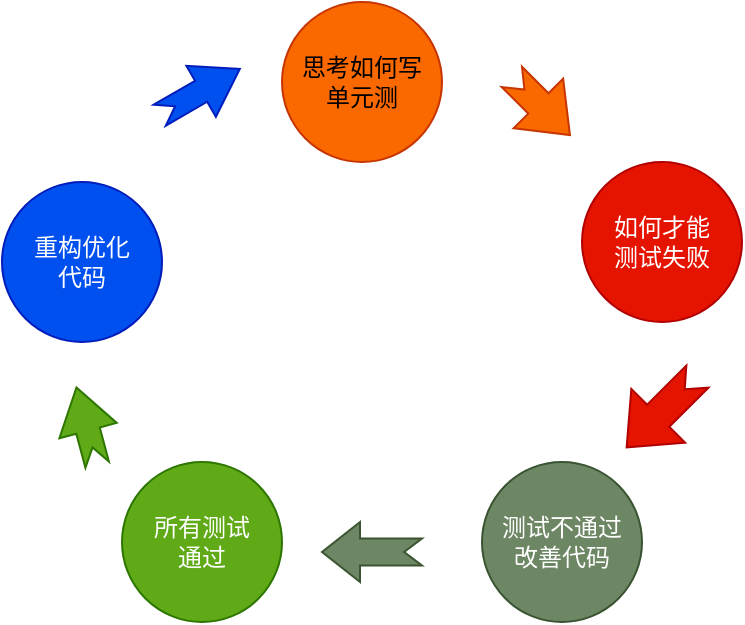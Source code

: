 <mxfile>
    <diagram id="0peNQ9G_ARldI4oO2qrB" name="第 1 页">
        <mxGraphModel dx="887" dy="431" grid="1" gridSize="10" guides="1" tooltips="1" connect="1" arrows="1" fold="1" page="1" pageScale="1" pageWidth="1200" pageHeight="1920" math="0" shadow="0">
            <root>
                <mxCell id="0"/>
                <mxCell id="1" parent="0"/>
                <mxCell id="2" value="思考如何写&lt;br&gt;单元测" style="ellipse;whiteSpace=wrap;html=1;aspect=fixed;fillColor=#fa6800;fontColor=#000000;strokeColor=#C73500;" vertex="1" parent="1">
                    <mxGeometry x="400" y="130" width="80" height="80" as="geometry"/>
                </mxCell>
                <mxCell id="3" value="如何才能&lt;br&gt;测试失败" style="ellipse;whiteSpace=wrap;html=1;aspect=fixed;fillColor=#e51400;fontColor=#ffffff;strokeColor=#B20000;" vertex="1" parent="1">
                    <mxGeometry x="550" y="210" width="80" height="80" as="geometry"/>
                </mxCell>
                <mxCell id="4" value="测试不通过&lt;br&gt;改善代码" style="ellipse;whiteSpace=wrap;html=1;aspect=fixed;fillColor=#6d8764;fontColor=#ffffff;strokeColor=#3A5431;" vertex="1" parent="1">
                    <mxGeometry x="500" y="360" width="80" height="80" as="geometry"/>
                </mxCell>
                <mxCell id="5" value="所有测试&lt;br&gt;通过" style="ellipse;whiteSpace=wrap;html=1;aspect=fixed;fillColor=#60a917;fontColor=#ffffff;strokeColor=#2D7600;" vertex="1" parent="1">
                    <mxGeometry x="320" y="360" width="80" height="80" as="geometry"/>
                </mxCell>
                <mxCell id="6" value="重构优化&lt;br&gt;代码" style="ellipse;whiteSpace=wrap;html=1;aspect=fixed;fillColor=#0050ef;fontColor=#ffffff;strokeColor=#001DBC;" vertex="1" parent="1">
                    <mxGeometry x="260" y="220" width="80" height="80" as="geometry"/>
                </mxCell>
                <mxCell id="7" value="" style="html=1;shadow=0;dashed=0;align=center;verticalAlign=middle;shape=mxgraph.arrows2.arrow;dy=0.59;dx=22.33;notch=8.91;rotation=45;fillColor=#fa6800;fontColor=#000000;strokeColor=#C73500;" vertex="1" parent="1">
                    <mxGeometry x="508.9" y="164.48" width="41.1" height="35" as="geometry"/>
                </mxCell>
                <mxCell id="8" value="" style="html=1;shadow=0;dashed=0;align=center;verticalAlign=middle;shape=mxgraph.arrows2.arrow;dy=0.59;dx=22.33;notch=8.91;rotation=-225;fillColor=#e51400;fontColor=#ffffff;strokeColor=#B20000;" vertex="1" parent="1">
                    <mxGeometry x="565" y="315.99" width="50" height="38.03" as="geometry"/>
                </mxCell>
                <mxCell id="9" value="" style="html=1;shadow=0;dashed=0;align=center;verticalAlign=middle;shape=mxgraph.arrows2.arrow;dy=0.55;dx=19;notch=8.91;rotation=-180;fillColor=#6d8764;fontColor=#ffffff;strokeColor=#3A5431;" vertex="1" parent="1">
                    <mxGeometry x="420" y="390" width="50" height="30" as="geometry"/>
                </mxCell>
                <mxCell id="10" value="" style="html=1;shadow=0;dashed=0;align=center;verticalAlign=middle;shape=mxgraph.arrows2.arrow;dy=0.59;dx=22.33;notch=8.91;rotation=-105;fillColor=#60a917;fontColor=#ffffff;strokeColor=#2D7600;" vertex="1" parent="1">
                    <mxGeometry x="282.41" y="327.2" width="40" height="29.66" as="geometry"/>
                </mxCell>
                <mxCell id="11" value="" style="html=1;shadow=0;dashed=0;align=center;verticalAlign=middle;shape=mxgraph.arrows2.arrow;dy=0.59;dx=22.33;notch=8.91;rotation=-30;fillColor=#0050ef;fontColor=#ffffff;strokeColor=#001DBC;" vertex="1" parent="1">
                    <mxGeometry x="335.76" y="160.3" width="46.25" height="29.48" as="geometry"/>
                </mxCell>
            </root>
        </mxGraphModel>
    </diagram>
</mxfile>